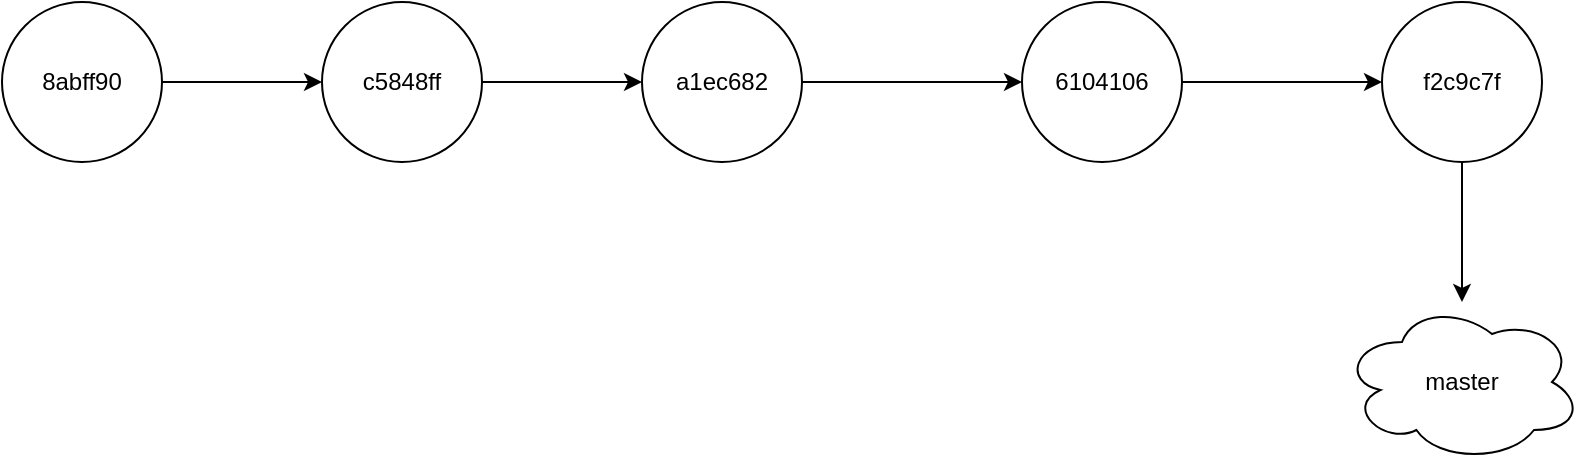 <mxfile>
    <diagram id="cHeYTZE0ACY2p0IV-vYO" name="Page-1">
        <mxGraphModel dx="1411" dy="789" grid="1" gridSize="10" guides="1" tooltips="1" connect="1" arrows="1" fold="1" page="1" pageScale="1" pageWidth="850" pageHeight="1100" math="0" shadow="0">
            <root>
                <mxCell id="0"/>
                <mxCell id="1" parent="0"/>
                <mxCell id="7" value="" style="edgeStyle=orthogonalEdgeStyle;rounded=0;orthogonalLoop=1;jettySize=auto;html=1;" edge="1" parent="1" source="5" target="6">
                    <mxGeometry relative="1" as="geometry"/>
                </mxCell>
                <mxCell id="5" value="8abff90" style="ellipse;whiteSpace=wrap;html=1;aspect=fixed;" vertex="1" parent="1">
                    <mxGeometry x="40" y="330" width="80" height="80" as="geometry"/>
                </mxCell>
                <mxCell id="9" value="" style="edgeStyle=orthogonalEdgeStyle;rounded=0;orthogonalLoop=1;jettySize=auto;html=1;" edge="1" parent="1" source="6" target="8">
                    <mxGeometry relative="1" as="geometry"/>
                </mxCell>
                <mxCell id="6" value="c5848ff" style="ellipse;whiteSpace=wrap;html=1;aspect=fixed;" vertex="1" parent="1">
                    <mxGeometry x="200" y="330" width="80" height="80" as="geometry"/>
                </mxCell>
                <mxCell id="11" value="" style="edgeStyle=orthogonalEdgeStyle;rounded=0;orthogonalLoop=1;jettySize=auto;html=1;" edge="1" parent="1" source="20" target="10">
                    <mxGeometry relative="1" as="geometry"/>
                </mxCell>
                <mxCell id="13" value="" style="edgeStyle=orthogonalEdgeStyle;rounded=0;orthogonalLoop=1;jettySize=auto;html=1;" edge="1" parent="1" source="8" target="12">
                    <mxGeometry relative="1" as="geometry"/>
                </mxCell>
                <mxCell id="8" value="a1ec682" style="ellipse;whiteSpace=wrap;html=1;aspect=fixed;" vertex="1" parent="1">
                    <mxGeometry x="360" y="330" width="80" height="80" as="geometry"/>
                </mxCell>
                <mxCell id="10" value="master" style="ellipse;shape=cloud;whiteSpace=wrap;html=1;" vertex="1" parent="1">
                    <mxGeometry x="710" y="480" width="120" height="80" as="geometry"/>
                </mxCell>
                <mxCell id="21" value="" style="edgeStyle=orthogonalEdgeStyle;rounded=0;orthogonalLoop=1;jettySize=auto;html=1;" edge="1" parent="1" source="12" target="20">
                    <mxGeometry relative="1" as="geometry"/>
                </mxCell>
                <mxCell id="12" value="6104106" style="ellipse;whiteSpace=wrap;html=1;aspect=fixed;" vertex="1" parent="1">
                    <mxGeometry x="550" y="330" width="80" height="80" as="geometry"/>
                </mxCell>
                <mxCell id="20" value="f2c9c7f" style="ellipse;whiteSpace=wrap;html=1;aspect=fixed;" vertex="1" parent="1">
                    <mxGeometry x="730" y="330" width="80" height="80" as="geometry"/>
                </mxCell>
            </root>
        </mxGraphModel>
    </diagram>
</mxfile>